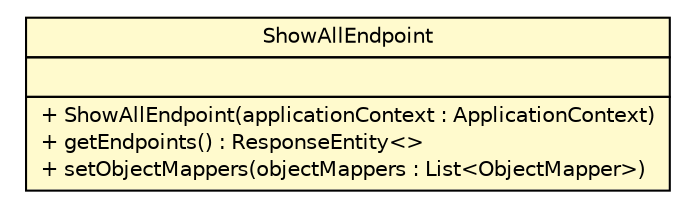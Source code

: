 #!/usr/local/bin/dot
#
# Class diagram 
# Generated by UMLGraph version R5_6-24-gf6e263 (http://www.umlgraph.org/)
#

digraph G {
	edge [fontname="Helvetica",fontsize=10,labelfontname="Helvetica",labelfontsize=10];
	node [fontname="Helvetica",fontsize=10,shape=plaintext];
	nodesep=0.25;
	ranksep=0.5;
	// org.springframework.boot.actuate.endpoint.ShowAllEndpoint
	c72 [label=<<table title="org.springframework.boot.actuate.endpoint.ShowAllEndpoint" border="0" cellborder="1" cellspacing="0" cellpadding="2" port="p" bgcolor="lemonChiffon" href="./ShowAllEndpoint.html">
		<tr><td><table border="0" cellspacing="0" cellpadding="1">
<tr><td align="center" balign="center"> ShowAllEndpoint </td></tr>
		</table></td></tr>
		<tr><td><table border="0" cellspacing="0" cellpadding="1">
<tr><td align="left" balign="left">  </td></tr>
		</table></td></tr>
		<tr><td><table border="0" cellspacing="0" cellpadding="1">
<tr><td align="left" balign="left"> + ShowAllEndpoint(applicationContext : ApplicationContext) </td></tr>
<tr><td align="left" balign="left"> + getEndpoints() : ResponseEntity&lt;&gt; </td></tr>
<tr><td align="left" balign="left"> + setObjectMappers(objectMappers : List&lt;ObjectMapper&gt;) </td></tr>
		</table></td></tr>
		</table>>, URL="./ShowAllEndpoint.html", fontname="Helvetica", fontcolor="black", fontsize=10.0];
}

